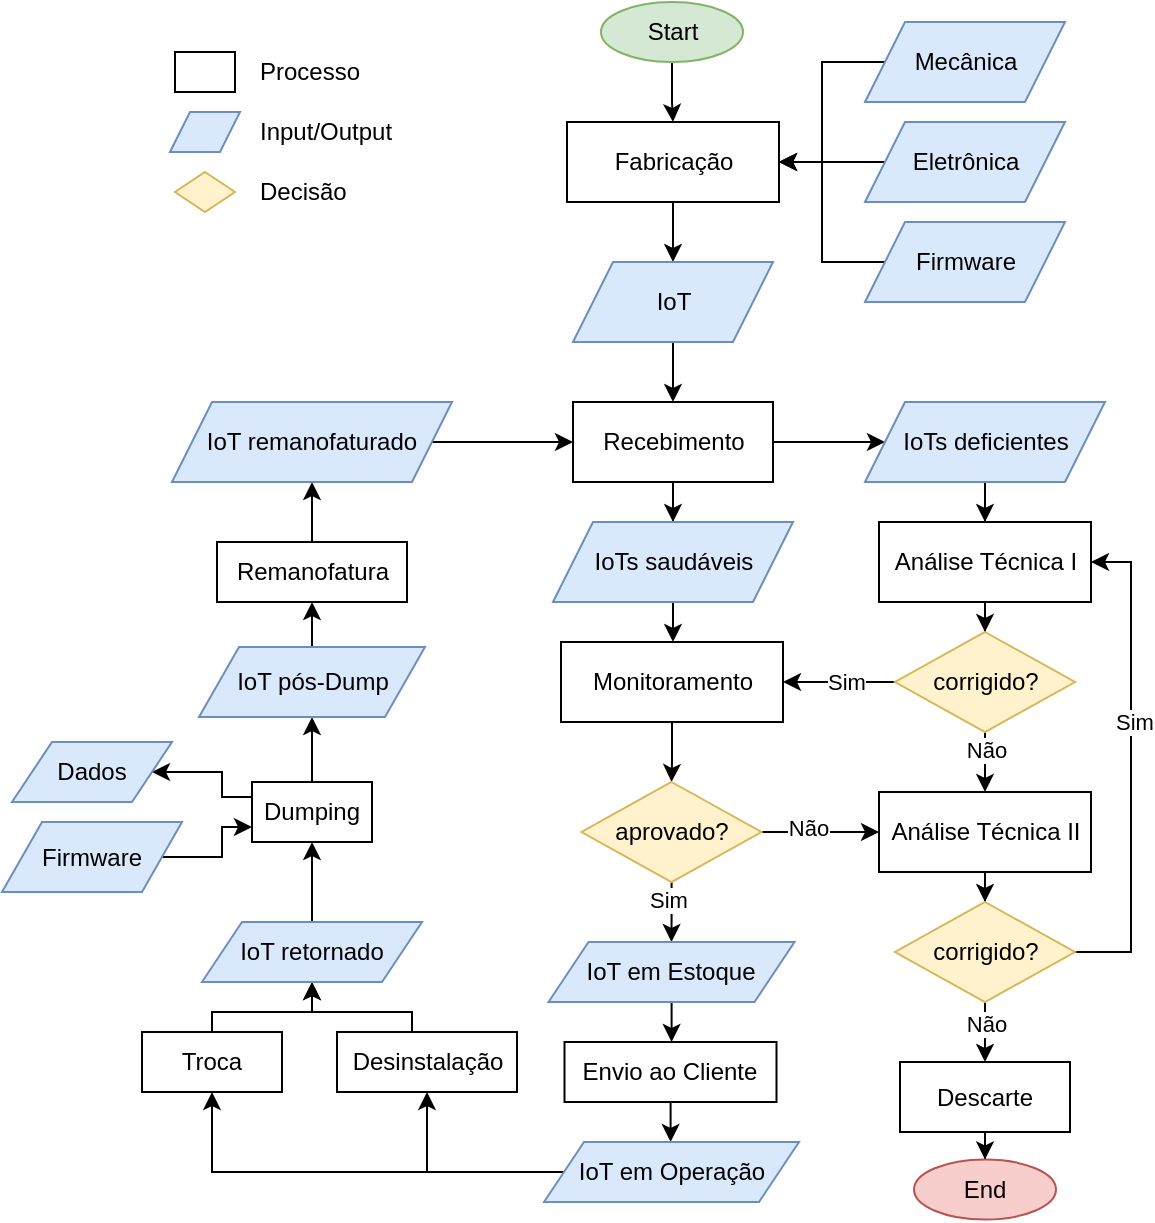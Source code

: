 <mxfile version="22.1.18" type="device" pages="2">
  <diagram name="IOT LC" id="3x_UslZiVPVMY3ZtrIsC">
    <mxGraphModel dx="1050" dy="629" grid="1" gridSize="10" guides="1" tooltips="1" connect="1" arrows="1" fold="1" page="1" pageScale="1" pageWidth="827" pageHeight="1169" math="0" shadow="0">
      <root>
        <mxCell id="0" />
        <mxCell id="1" parent="0" />
        <mxCell id="tBKkQoLjsHusElYIqdKe-10" value="" style="edgeStyle=orthogonalEdgeStyle;rounded=0;orthogonalLoop=1;jettySize=auto;html=1;" parent="1" source="tBKkQoLjsHusElYIqdKe-1" target="tBKkQoLjsHusElYIqdKe-3" edge="1">
          <mxGeometry relative="1" as="geometry" />
        </mxCell>
        <mxCell id="tBKkQoLjsHusElYIqdKe-1" value="Start" style="ellipse;whiteSpace=wrap;html=1;fillColor=#d5e8d4;strokeColor=#82b366;" parent="1" vertex="1">
          <mxGeometry x="359.5" y="460" width="71" height="30" as="geometry" />
        </mxCell>
        <mxCell id="tBKkQoLjsHusElYIqdKe-23" style="edgeStyle=orthogonalEdgeStyle;rounded=0;orthogonalLoop=1;jettySize=auto;html=1;entryX=0.5;entryY=0;entryDx=0;entryDy=0;" parent="1" source="tBKkQoLjsHusElYIqdKe-3" target="tBKkQoLjsHusElYIqdKe-17" edge="1">
          <mxGeometry relative="1" as="geometry" />
        </mxCell>
        <mxCell id="tBKkQoLjsHusElYIqdKe-3" value="Fabricação" style="rounded=0;whiteSpace=wrap;html=1;" parent="1" vertex="1">
          <mxGeometry x="342.5" y="520" width="106" height="40" as="geometry" />
        </mxCell>
        <mxCell id="tBKkQoLjsHusElYIqdKe-16" style="edgeStyle=orthogonalEdgeStyle;rounded=0;orthogonalLoop=1;jettySize=auto;html=1;entryX=1;entryY=0.5;entryDx=0;entryDy=0;" parent="1" source="tBKkQoLjsHusElYIqdKe-4" target="tBKkQoLjsHusElYIqdKe-3" edge="1">
          <mxGeometry relative="1" as="geometry" />
        </mxCell>
        <mxCell id="tBKkQoLjsHusElYIqdKe-4" value="Firmware" style="shape=parallelogram;perimeter=parallelogramPerimeter;whiteSpace=wrap;html=1;fixedSize=1;fillColor=#dae8fc;strokeColor=#6c8ebf;" parent="1" vertex="1">
          <mxGeometry x="491.5" y="570" width="100" height="40" as="geometry" />
        </mxCell>
        <mxCell id="tBKkQoLjsHusElYIqdKe-15" style="edgeStyle=orthogonalEdgeStyle;rounded=0;orthogonalLoop=1;jettySize=auto;html=1;exitX=0;exitY=0.5;exitDx=0;exitDy=0;entryX=1;entryY=0.5;entryDx=0;entryDy=0;" parent="1" source="tBKkQoLjsHusElYIqdKe-5" target="tBKkQoLjsHusElYIqdKe-3" edge="1">
          <mxGeometry relative="1" as="geometry" />
        </mxCell>
        <mxCell id="tBKkQoLjsHusElYIqdKe-5" value="Mecânica" style="shape=parallelogram;perimeter=parallelogramPerimeter;whiteSpace=wrap;html=1;fixedSize=1;fillColor=#dae8fc;strokeColor=#6c8ebf;" parent="1" vertex="1">
          <mxGeometry x="491.5" y="470" width="100" height="40" as="geometry" />
        </mxCell>
        <mxCell id="tBKkQoLjsHusElYIqdKe-14" style="edgeStyle=orthogonalEdgeStyle;rounded=0;orthogonalLoop=1;jettySize=auto;html=1;exitX=0;exitY=0.5;exitDx=0;exitDy=0;entryX=1;entryY=0.5;entryDx=0;entryDy=0;" parent="1" source="tBKkQoLjsHusElYIqdKe-6" target="tBKkQoLjsHusElYIqdKe-3" edge="1">
          <mxGeometry relative="1" as="geometry" />
        </mxCell>
        <mxCell id="tBKkQoLjsHusElYIqdKe-6" value="Eletrônica" style="shape=parallelogram;perimeter=parallelogramPerimeter;whiteSpace=wrap;html=1;fixedSize=1;fillColor=#dae8fc;strokeColor=#6c8ebf;" parent="1" vertex="1">
          <mxGeometry x="491.5" y="520" width="100" height="40" as="geometry" />
        </mxCell>
        <mxCell id="tBKkQoLjsHusElYIqdKe-22" style="edgeStyle=orthogonalEdgeStyle;rounded=0;orthogonalLoop=1;jettySize=auto;html=1;entryX=0.5;entryY=0;entryDx=0;entryDy=0;" parent="1" source="tBKkQoLjsHusElYIqdKe-17" target="tBKkQoLjsHusElYIqdKe-19" edge="1">
          <mxGeometry relative="1" as="geometry" />
        </mxCell>
        <mxCell id="tBKkQoLjsHusElYIqdKe-17" value="IoT" style="shape=parallelogram;perimeter=parallelogramPerimeter;whiteSpace=wrap;html=1;fixedSize=1;fillColor=#dae8fc;strokeColor=#6c8ebf;" parent="1" vertex="1">
          <mxGeometry x="345.5" y="590" width="100" height="40" as="geometry" />
        </mxCell>
        <mxCell id="tBKkQoLjsHusElYIqdKe-26" style="edgeStyle=orthogonalEdgeStyle;rounded=0;orthogonalLoop=1;jettySize=auto;html=1;entryX=0;entryY=0.5;entryDx=0;entryDy=0;" parent="1" source="tBKkQoLjsHusElYIqdKe-19" target="tBKkQoLjsHusElYIqdKe-25" edge="1">
          <mxGeometry relative="1" as="geometry" />
        </mxCell>
        <mxCell id="tBKkQoLjsHusElYIqdKe-31" style="edgeStyle=orthogonalEdgeStyle;rounded=0;orthogonalLoop=1;jettySize=auto;html=1;entryX=0.5;entryY=0;entryDx=0;entryDy=0;" parent="1" source="tBKkQoLjsHusElYIqdKe-19" target="tBKkQoLjsHusElYIqdKe-30" edge="1">
          <mxGeometry relative="1" as="geometry" />
        </mxCell>
        <mxCell id="tBKkQoLjsHusElYIqdKe-19" value="Recebimento" style="rounded=0;whiteSpace=wrap;html=1;" parent="1" vertex="1">
          <mxGeometry x="345.5" y="660" width="100" height="40" as="geometry" />
        </mxCell>
        <mxCell id="tBKkQoLjsHusElYIqdKe-32" value="" style="edgeStyle=orthogonalEdgeStyle;rounded=0;orthogonalLoop=1;jettySize=auto;html=1;" parent="1" source="tBKkQoLjsHusElYIqdKe-25" target="tBKkQoLjsHusElYIqdKe-29" edge="1">
          <mxGeometry relative="1" as="geometry" />
        </mxCell>
        <mxCell id="tBKkQoLjsHusElYIqdKe-25" value="IoTs deficientes" style="shape=parallelogram;perimeter=parallelogramPerimeter;whiteSpace=wrap;html=1;fixedSize=1;fillColor=#dae8fc;strokeColor=#6c8ebf;" parent="1" vertex="1">
          <mxGeometry x="491.5" y="660" width="120" height="40" as="geometry" />
        </mxCell>
        <mxCell id="tBKkQoLjsHusElYIqdKe-35" value="" style="edgeStyle=orthogonalEdgeStyle;rounded=0;orthogonalLoop=1;jettySize=auto;html=1;" parent="1" source="tBKkQoLjsHusElYIqdKe-29" target="tBKkQoLjsHusElYIqdKe-34" edge="1">
          <mxGeometry relative="1" as="geometry" />
        </mxCell>
        <mxCell id="tBKkQoLjsHusElYIqdKe-29" value="Análise Técnica I" style="rounded=0;whiteSpace=wrap;html=1;" parent="1" vertex="1">
          <mxGeometry x="498.5" y="720" width="106" height="40" as="geometry" />
        </mxCell>
        <mxCell id="tBKkQoLjsHusElYIqdKe-38" value="" style="edgeStyle=orthogonalEdgeStyle;rounded=0;orthogonalLoop=1;jettySize=auto;html=1;" parent="1" source="tBKkQoLjsHusElYIqdKe-30" target="tBKkQoLjsHusElYIqdKe-33" edge="1">
          <mxGeometry relative="1" as="geometry" />
        </mxCell>
        <mxCell id="tBKkQoLjsHusElYIqdKe-30" value="IoTs saudáveis" style="shape=parallelogram;perimeter=parallelogramPerimeter;whiteSpace=wrap;html=1;fixedSize=1;fillColor=#dae8fc;strokeColor=#6c8ebf;" parent="1" vertex="1">
          <mxGeometry x="335.5" y="720" width="120" height="40" as="geometry" />
        </mxCell>
        <mxCell id="skhl5sj7QXlaaDLRDzmE-41" style="edgeStyle=orthogonalEdgeStyle;rounded=0;orthogonalLoop=1;jettySize=auto;html=1;entryX=0.5;entryY=0;entryDx=0;entryDy=0;" parent="1" source="tBKkQoLjsHusElYIqdKe-33" target="tBKkQoLjsHusElYIqdKe-39" edge="1">
          <mxGeometry relative="1" as="geometry" />
        </mxCell>
        <mxCell id="tBKkQoLjsHusElYIqdKe-33" value="Monitoramento" style="rounded=0;whiteSpace=wrap;html=1;" parent="1" vertex="1">
          <mxGeometry x="339.5" y="780" width="111" height="40" as="geometry" />
        </mxCell>
        <mxCell id="tBKkQoLjsHusElYIqdKe-36" value="" style="edgeStyle=orthogonalEdgeStyle;rounded=0;orthogonalLoop=1;jettySize=auto;html=1;" parent="1" source="tBKkQoLjsHusElYIqdKe-34" target="tBKkQoLjsHusElYIqdKe-33" edge="1">
          <mxGeometry relative="1" as="geometry" />
        </mxCell>
        <mxCell id="tBKkQoLjsHusElYIqdKe-74" value="Sim" style="edgeLabel;html=1;align=center;verticalAlign=middle;resizable=0;points=[];" parent="tBKkQoLjsHusElYIqdKe-36" vertex="1" connectable="0">
          <mxGeometry x="-0.321" y="-4" relative="1" as="geometry">
            <mxPoint x="-6" y="4" as="offset" />
          </mxGeometry>
        </mxCell>
        <mxCell id="skhl5sj7QXlaaDLRDzmE-31" style="edgeStyle=orthogonalEdgeStyle;rounded=0;orthogonalLoop=1;jettySize=auto;html=1;entryX=0.5;entryY=0;entryDx=0;entryDy=0;" parent="1" source="tBKkQoLjsHusElYIqdKe-34" target="skhl5sj7QXlaaDLRDzmE-1" edge="1">
          <mxGeometry relative="1" as="geometry">
            <Array as="points">
              <mxPoint x="551.5" y="830" />
              <mxPoint x="551.5" y="830" />
            </Array>
          </mxGeometry>
        </mxCell>
        <mxCell id="skhl5sj7QXlaaDLRDzmE-38" value="Não" style="edgeLabel;html=1;align=center;verticalAlign=middle;resizable=0;points=[];" parent="skhl5sj7QXlaaDLRDzmE-31" vertex="1" connectable="0">
          <mxGeometry x="-0.4" relative="1" as="geometry">
            <mxPoint as="offset" />
          </mxGeometry>
        </mxCell>
        <mxCell id="tBKkQoLjsHusElYIqdKe-34" value="corrigido?" style="rhombus;whiteSpace=wrap;html=1;fillColor=#fff2cc;strokeColor=#d6b656;" parent="1" vertex="1">
          <mxGeometry x="506.5" y="775" width="90" height="50" as="geometry" />
        </mxCell>
        <mxCell id="skhl5sj7QXlaaDLRDzmE-42" style="edgeStyle=orthogonalEdgeStyle;rounded=0;orthogonalLoop=1;jettySize=auto;html=1;entryX=0.5;entryY=0;entryDx=0;entryDy=0;" parent="1" source="tBKkQoLjsHusElYIqdKe-39" target="tBKkQoLjsHusElYIqdKe-42" edge="1">
          <mxGeometry relative="1" as="geometry" />
        </mxCell>
        <mxCell id="skhl5sj7QXlaaDLRDzmE-46" value="Sim" style="edgeLabel;html=1;align=center;verticalAlign=middle;resizable=0;points=[];" parent="skhl5sj7QXlaaDLRDzmE-42" vertex="1" connectable="0">
          <mxGeometry x="-0.656" y="-2" relative="1" as="geometry">
            <mxPoint as="offset" />
          </mxGeometry>
        </mxCell>
        <mxCell id="skhl5sj7QXlaaDLRDzmE-43" style="edgeStyle=orthogonalEdgeStyle;rounded=0;orthogonalLoop=1;jettySize=auto;html=1;entryX=0;entryY=0.5;entryDx=0;entryDy=0;" parent="1" source="tBKkQoLjsHusElYIqdKe-39" target="skhl5sj7QXlaaDLRDzmE-1" edge="1">
          <mxGeometry relative="1" as="geometry" />
        </mxCell>
        <mxCell id="skhl5sj7QXlaaDLRDzmE-44" value="Não" style="edgeLabel;html=1;align=center;verticalAlign=middle;resizable=0;points=[];" parent="skhl5sj7QXlaaDLRDzmE-43" vertex="1" connectable="0">
          <mxGeometry x="-0.226" y="2" relative="1" as="geometry">
            <mxPoint as="offset" />
          </mxGeometry>
        </mxCell>
        <mxCell id="tBKkQoLjsHusElYIqdKe-39" value="aprovado?" style="rhombus;whiteSpace=wrap;html=1;fillColor=#fff2cc;strokeColor=#d6b656;" parent="1" vertex="1">
          <mxGeometry x="349.75" y="850" width="90" height="50" as="geometry" />
        </mxCell>
        <mxCell id="skhl5sj7QXlaaDLRDzmE-7" style="edgeStyle=orthogonalEdgeStyle;rounded=0;orthogonalLoop=1;jettySize=auto;html=1;entryX=0.5;entryY=0;entryDx=0;entryDy=0;" parent="1" source="tBKkQoLjsHusElYIqdKe-42" target="tBKkQoLjsHusElYIqdKe-45" edge="1">
          <mxGeometry relative="1" as="geometry" />
        </mxCell>
        <mxCell id="tBKkQoLjsHusElYIqdKe-42" value="IoT em Estoque" style="shape=parallelogram;perimeter=parallelogramPerimeter;whiteSpace=wrap;html=1;fixedSize=1;fillColor=#dae8fc;strokeColor=#6c8ebf;" parent="1" vertex="1">
          <mxGeometry x="333.25" y="930" width="123" height="30" as="geometry" />
        </mxCell>
        <mxCell id="skhl5sj7QXlaaDLRDzmE-8" style="edgeStyle=orthogonalEdgeStyle;rounded=0;orthogonalLoop=1;jettySize=auto;html=1;entryX=0.5;entryY=0;entryDx=0;entryDy=0;" parent="1" source="tBKkQoLjsHusElYIqdKe-45" target="tBKkQoLjsHusElYIqdKe-46" edge="1">
          <mxGeometry relative="1" as="geometry" />
        </mxCell>
        <mxCell id="tBKkQoLjsHusElYIqdKe-45" value="Envio ao Cliente" style="rounded=0;whiteSpace=wrap;html=1;" parent="1" vertex="1">
          <mxGeometry x="341.25" y="980" width="106" height="30" as="geometry" />
        </mxCell>
        <mxCell id="PDp1Dg5K6QgfNy2U2m1B-3" style="edgeStyle=orthogonalEdgeStyle;rounded=0;orthogonalLoop=1;jettySize=auto;html=1;entryX=0.5;entryY=1;entryDx=0;entryDy=0;" parent="1" source="tBKkQoLjsHusElYIqdKe-46" target="tBKkQoLjsHusElYIqdKe-54" edge="1">
          <mxGeometry relative="1" as="geometry" />
        </mxCell>
        <mxCell id="PDp1Dg5K6QgfNy2U2m1B-4" style="edgeStyle=orthogonalEdgeStyle;rounded=0;orthogonalLoop=1;jettySize=auto;html=1;exitX=0;exitY=0.5;exitDx=0;exitDy=0;entryX=0.5;entryY=1;entryDx=0;entryDy=0;" parent="1" source="tBKkQoLjsHusElYIqdKe-46" target="tBKkQoLjsHusElYIqdKe-52" edge="1">
          <mxGeometry relative="1" as="geometry" />
        </mxCell>
        <mxCell id="tBKkQoLjsHusElYIqdKe-46" value="IoT em Operação" style="shape=parallelogram;perimeter=parallelogramPerimeter;whiteSpace=wrap;html=1;fixedSize=1;fillColor=#dae8fc;strokeColor=#6c8ebf;" parent="1" vertex="1">
          <mxGeometry x="331" y="1030" width="127.5" height="30" as="geometry" />
        </mxCell>
        <mxCell id="tBKkQoLjsHusElYIqdKe-58" style="edgeStyle=orthogonalEdgeStyle;rounded=0;orthogonalLoop=1;jettySize=auto;html=1;entryX=0.5;entryY=1;entryDx=0;entryDy=0;" parent="1" source="tBKkQoLjsHusElYIqdKe-52" target="tBKkQoLjsHusElYIqdKe-57" edge="1">
          <mxGeometry relative="1" as="geometry">
            <Array as="points">
              <mxPoint x="165" y="965" />
              <mxPoint x="215" y="965" />
            </Array>
          </mxGeometry>
        </mxCell>
        <mxCell id="tBKkQoLjsHusElYIqdKe-52" value="Troca" style="rounded=0;whiteSpace=wrap;html=1;" parent="1" vertex="1">
          <mxGeometry x="130" y="975" width="70" height="30" as="geometry" />
        </mxCell>
        <mxCell id="tBKkQoLjsHusElYIqdKe-59" style="edgeStyle=orthogonalEdgeStyle;rounded=0;orthogonalLoop=1;jettySize=auto;html=1;exitX=0.5;exitY=0;exitDx=0;exitDy=0;entryX=0.5;entryY=1;entryDx=0;entryDy=0;" parent="1" target="tBKkQoLjsHusElYIqdKe-57" edge="1">
          <mxGeometry relative="1" as="geometry">
            <Array as="points">
              <mxPoint x="265" y="965" />
              <mxPoint x="215" y="965" />
            </Array>
            <mxPoint x="265" y="975" as="sourcePoint" />
          </mxGeometry>
        </mxCell>
        <mxCell id="tBKkQoLjsHusElYIqdKe-54" value="Desinstalação" style="rounded=0;whiteSpace=wrap;html=1;" parent="1" vertex="1">
          <mxGeometry x="227.5" y="975" width="90" height="30" as="geometry" />
        </mxCell>
        <mxCell id="tBKkQoLjsHusElYIqdKe-61" style="edgeStyle=orthogonalEdgeStyle;rounded=0;orthogonalLoop=1;jettySize=auto;html=1;entryX=0.5;entryY=1;entryDx=0;entryDy=0;" parent="1" source="tBKkQoLjsHusElYIqdKe-57" target="tBKkQoLjsHusElYIqdKe-60" edge="1">
          <mxGeometry relative="1" as="geometry" />
        </mxCell>
        <mxCell id="tBKkQoLjsHusElYIqdKe-57" value="IoT retornado" style="shape=parallelogram;perimeter=parallelogramPerimeter;whiteSpace=wrap;html=1;fixedSize=1;fillColor=#dae8fc;strokeColor=#6c8ebf;" parent="1" vertex="1">
          <mxGeometry x="160" y="920" width="110" height="30" as="geometry" />
        </mxCell>
        <mxCell id="tBKkQoLjsHusElYIqdKe-63" style="edgeStyle=orthogonalEdgeStyle;rounded=0;orthogonalLoop=1;jettySize=auto;html=1;exitX=0.5;exitY=0;exitDx=0;exitDy=0;entryX=0.5;entryY=1;entryDx=0;entryDy=0;" parent="1" source="tBKkQoLjsHusElYIqdKe-60" target="tBKkQoLjsHusElYIqdKe-62" edge="1">
          <mxGeometry relative="1" as="geometry" />
        </mxCell>
        <mxCell id="tBKkQoLjsHusElYIqdKe-84" style="edgeStyle=orthogonalEdgeStyle;rounded=0;orthogonalLoop=1;jettySize=auto;html=1;exitX=0;exitY=0.25;exitDx=0;exitDy=0;" parent="1" source="tBKkQoLjsHusElYIqdKe-60" target="tBKkQoLjsHusElYIqdKe-83" edge="1">
          <mxGeometry relative="1" as="geometry">
            <Array as="points">
              <mxPoint x="170" y="858" />
              <mxPoint x="170" y="845" />
            </Array>
          </mxGeometry>
        </mxCell>
        <mxCell id="tBKkQoLjsHusElYIqdKe-60" value="Dumping" style="rounded=0;whiteSpace=wrap;html=1;" parent="1" vertex="1">
          <mxGeometry x="185" y="850" width="60" height="30" as="geometry" />
        </mxCell>
        <mxCell id="tBKkQoLjsHusElYIqdKe-66" style="edgeStyle=orthogonalEdgeStyle;rounded=0;orthogonalLoop=1;jettySize=auto;html=1;exitX=0.5;exitY=0;exitDx=0;exitDy=0;entryX=0.5;entryY=1;entryDx=0;entryDy=0;" parent="1" source="tBKkQoLjsHusElYIqdKe-62" target="tBKkQoLjsHusElYIqdKe-64" edge="1">
          <mxGeometry relative="1" as="geometry" />
        </mxCell>
        <mxCell id="tBKkQoLjsHusElYIqdKe-62" value="IoT pós-Dump" style="shape=parallelogram;perimeter=parallelogramPerimeter;whiteSpace=wrap;html=1;fixedSize=1;fillColor=#dae8fc;strokeColor=#6c8ebf;" parent="1" vertex="1">
          <mxGeometry x="158.5" y="782.5" width="113" height="35" as="geometry" />
        </mxCell>
        <mxCell id="TmrQYrhXzamCDa5tJUQa-2" value="" style="edgeStyle=orthogonalEdgeStyle;rounded=0;orthogonalLoop=1;jettySize=auto;html=1;" parent="1" source="tBKkQoLjsHusElYIqdKe-64" target="TmrQYrhXzamCDa5tJUQa-1" edge="1">
          <mxGeometry relative="1" as="geometry" />
        </mxCell>
        <mxCell id="tBKkQoLjsHusElYIqdKe-64" value="Remanofatura" style="rounded=0;whiteSpace=wrap;html=1;" parent="1" vertex="1">
          <mxGeometry x="167.5" y="730" width="95" height="30" as="geometry" />
        </mxCell>
        <mxCell id="skhl5sj7QXlaaDLRDzmE-37" style="edgeStyle=orthogonalEdgeStyle;rounded=0;orthogonalLoop=1;jettySize=auto;html=1;entryX=0.5;entryY=0;entryDx=0;entryDy=0;" parent="1" source="tBKkQoLjsHusElYIqdKe-68" target="tBKkQoLjsHusElYIqdKe-78" edge="1">
          <mxGeometry relative="1" as="geometry" />
        </mxCell>
        <mxCell id="tBKkQoLjsHusElYIqdKe-68" value="Descarte" style="rounded=0;whiteSpace=wrap;html=1;" parent="1" vertex="1">
          <mxGeometry x="509" y="990" width="85" height="35" as="geometry" />
        </mxCell>
        <mxCell id="tBKkQoLjsHusElYIqdKe-78" value="End" style="ellipse;whiteSpace=wrap;html=1;fillColor=#f8cecc;strokeColor=#b85450;" parent="1" vertex="1">
          <mxGeometry x="516" y="1038.75" width="71" height="30" as="geometry" />
        </mxCell>
        <mxCell id="tBKkQoLjsHusElYIqdKe-82" style="edgeStyle=orthogonalEdgeStyle;rounded=0;orthogonalLoop=1;jettySize=auto;html=1;entryX=0;entryY=0.75;entryDx=0;entryDy=0;" parent="1" source="tBKkQoLjsHusElYIqdKe-80" target="tBKkQoLjsHusElYIqdKe-60" edge="1">
          <mxGeometry relative="1" as="geometry" />
        </mxCell>
        <mxCell id="tBKkQoLjsHusElYIqdKe-80" value="Firmware" style="shape=parallelogram;perimeter=parallelogramPerimeter;whiteSpace=wrap;html=1;fixedSize=1;fillColor=#dae8fc;strokeColor=#6c8ebf;" parent="1" vertex="1">
          <mxGeometry x="60" y="870" width="90" height="35" as="geometry" />
        </mxCell>
        <mxCell id="tBKkQoLjsHusElYIqdKe-83" value="Dados" style="shape=parallelogram;perimeter=parallelogramPerimeter;whiteSpace=wrap;html=1;fixedSize=1;fillColor=#dae8fc;strokeColor=#6c8ebf;" parent="1" vertex="1">
          <mxGeometry x="65" y="830" width="80" height="30" as="geometry" />
        </mxCell>
        <mxCell id="nFbHqsB98qN2rqZjEnnf-1" value="" style="rounded=0;whiteSpace=wrap;html=1;" parent="1" vertex="1">
          <mxGeometry x="146.5" y="485" width="30" height="20" as="geometry" />
        </mxCell>
        <mxCell id="nFbHqsB98qN2rqZjEnnf-2" value="" style="shape=parallelogram;perimeter=parallelogramPerimeter;whiteSpace=wrap;html=1;fixedSize=1;size=10;fillColor=#dae8fc;strokeColor=#6c8ebf;" parent="1" vertex="1">
          <mxGeometry x="144" y="515" width="35" height="20" as="geometry" />
        </mxCell>
        <mxCell id="nFbHqsB98qN2rqZjEnnf-3" value="" style="rhombus;whiteSpace=wrap;html=1;fillColor=#fff2cc;strokeColor=#d6b656;" parent="1" vertex="1">
          <mxGeometry x="146.5" y="545" width="30" height="20" as="geometry" />
        </mxCell>
        <mxCell id="nFbHqsB98qN2rqZjEnnf-4" value="Processo" style="text;html=1;strokeColor=none;fillColor=none;align=left;verticalAlign=middle;whiteSpace=wrap;rounded=0;" parent="1" vertex="1">
          <mxGeometry x="186.5" y="480" width="60" height="30" as="geometry" />
        </mxCell>
        <mxCell id="nFbHqsB98qN2rqZjEnnf-6" value="Input/Output" style="text;html=1;strokeColor=none;fillColor=none;align=left;verticalAlign=middle;whiteSpace=wrap;rounded=0;" parent="1" vertex="1">
          <mxGeometry x="186.5" y="510" width="60" height="30" as="geometry" />
        </mxCell>
        <mxCell id="nFbHqsB98qN2rqZjEnnf-7" value="Decisão" style="text;html=1;strokeColor=none;fillColor=none;align=left;verticalAlign=middle;whiteSpace=wrap;rounded=0;" parent="1" vertex="1">
          <mxGeometry x="186.5" y="540" width="60" height="30" as="geometry" />
        </mxCell>
        <mxCell id="TmrQYrhXzamCDa5tJUQa-3" style="edgeStyle=orthogonalEdgeStyle;rounded=0;orthogonalLoop=1;jettySize=auto;html=1;entryX=0;entryY=0.5;entryDx=0;entryDy=0;" parent="1" source="TmrQYrhXzamCDa5tJUQa-1" target="tBKkQoLjsHusElYIqdKe-19" edge="1">
          <mxGeometry relative="1" as="geometry" />
        </mxCell>
        <mxCell id="TmrQYrhXzamCDa5tJUQa-1" value="IoT remanofaturado" style="shape=parallelogram;perimeter=parallelogramPerimeter;whiteSpace=wrap;html=1;fixedSize=1;fillColor=#dae8fc;strokeColor=#6c8ebf;" parent="1" vertex="1">
          <mxGeometry x="145" y="660" width="140" height="40" as="geometry" />
        </mxCell>
        <mxCell id="skhl5sj7QXlaaDLRDzmE-35" style="edgeStyle=orthogonalEdgeStyle;rounded=0;orthogonalLoop=1;jettySize=auto;html=1;entryX=0.5;entryY=0;entryDx=0;entryDy=0;" parent="1" source="skhl5sj7QXlaaDLRDzmE-1" target="skhl5sj7QXlaaDLRDzmE-3" edge="1">
          <mxGeometry relative="1" as="geometry" />
        </mxCell>
        <mxCell id="skhl5sj7QXlaaDLRDzmE-1" value="Análise Técnica II" style="rounded=0;whiteSpace=wrap;html=1;" parent="1" vertex="1">
          <mxGeometry x="498.5" y="855" width="106" height="40" as="geometry" />
        </mxCell>
        <mxCell id="skhl5sj7QXlaaDLRDzmE-33" style="edgeStyle=orthogonalEdgeStyle;rounded=0;orthogonalLoop=1;jettySize=auto;html=1;entryX=1;entryY=0.5;entryDx=0;entryDy=0;" parent="1" source="skhl5sj7QXlaaDLRDzmE-3" target="tBKkQoLjsHusElYIqdKe-29" edge="1">
          <mxGeometry relative="1" as="geometry">
            <Array as="points">
              <mxPoint x="624.5" y="935" />
              <mxPoint x="624.5" y="740" />
            </Array>
          </mxGeometry>
        </mxCell>
        <mxCell id="skhl5sj7QXlaaDLRDzmE-47" value="Sim" style="edgeLabel;html=1;align=center;verticalAlign=middle;resizable=0;points=[];" parent="skhl5sj7QXlaaDLRDzmE-33" vertex="1" connectable="0">
          <mxGeometry x="0.182" y="-1" relative="1" as="geometry">
            <mxPoint as="offset" />
          </mxGeometry>
        </mxCell>
        <mxCell id="skhl5sj7QXlaaDLRDzmE-36" style="edgeStyle=orthogonalEdgeStyle;rounded=0;orthogonalLoop=1;jettySize=auto;html=1;entryX=0.5;entryY=0;entryDx=0;entryDy=0;" parent="1" source="skhl5sj7QXlaaDLRDzmE-3" target="tBKkQoLjsHusElYIqdKe-68" edge="1">
          <mxGeometry relative="1" as="geometry">
            <Array as="points">
              <mxPoint x="551.5" y="970" />
              <mxPoint x="551.5" y="970" />
            </Array>
          </mxGeometry>
        </mxCell>
        <mxCell id="skhl5sj7QXlaaDLRDzmE-48" value="Não" style="edgeLabel;html=1;align=center;verticalAlign=middle;resizable=0;points=[];" parent="skhl5sj7QXlaaDLRDzmE-36" vertex="1" connectable="0">
          <mxGeometry x="-0.3" relative="1" as="geometry">
            <mxPoint as="offset" />
          </mxGeometry>
        </mxCell>
        <mxCell id="skhl5sj7QXlaaDLRDzmE-3" value="corrigido?" style="rhombus;whiteSpace=wrap;html=1;fillColor=#fff2cc;strokeColor=#d6b656;" parent="1" vertex="1">
          <mxGeometry x="506.5" y="910" width="90" height="50" as="geometry" />
        </mxCell>
      </root>
    </mxGraphModel>
  </diagram>
  <diagram id="MSzMNONgTMHsc9KmMskn" name="Status LC">
    <mxGraphModel dx="1235" dy="740" grid="1" gridSize="10" guides="1" tooltips="1" connect="1" arrows="1" fold="1" page="1" pageScale="1" pageWidth="827" pageHeight="1169" math="0" shadow="0">
      <root>
        <mxCell id="0" />
        <mxCell id="1" parent="0" />
        <mxCell id="Zc6fu7UcKQVEFPPojlvp-11" style="edgeStyle=orthogonalEdgeStyle;rounded=0;orthogonalLoop=1;jettySize=auto;html=1;entryX=0.5;entryY=0;entryDx=0;entryDy=0;" parent="1" source="bG4eg50TOid7bzK-PqBn-1" target="0-S_tOVUdDCyDbYiAfKV-2" edge="1">
          <mxGeometry relative="1" as="geometry" />
        </mxCell>
        <mxCell id="bG4eg50TOid7bzK-PqBn-1" value="Start" style="ellipse;whiteSpace=wrap;html=1;fillColor=#d5e8d4;strokeColor=#82b366;" parent="1" vertex="1">
          <mxGeometry x="378" y="170" width="71" height="30" as="geometry" />
        </mxCell>
        <mxCell id="kDhb0QnMRIPkVsqCYB0z-85" style="edgeStyle=orthogonalEdgeStyle;rounded=0;orthogonalLoop=1;jettySize=auto;html=1;" parent="1" source="SsWSHllx1lGKDQw3ln2h-1" target="Vy14eVEPWb4JYCh8E9FA-4" edge="1">
          <mxGeometry relative="1" as="geometry">
            <Array as="points">
              <mxPoint x="414" y="330" />
              <mxPoint x="677" y="330" />
            </Array>
          </mxGeometry>
        </mxCell>
        <mxCell id="kDhb0QnMRIPkVsqCYB0z-86" style="edgeStyle=orthogonalEdgeStyle;rounded=0;orthogonalLoop=1;jettySize=auto;html=1;entryX=0.5;entryY=0;entryDx=0;entryDy=0;" parent="1" source="SsWSHllx1lGKDQw3ln2h-1" target="dIkt__-u9ULOlKJjAh8M-2" edge="1">
          <mxGeometry relative="1" as="geometry">
            <Array as="points">
              <mxPoint x="414" y="330" />
              <mxPoint x="159" y="330" />
            </Array>
          </mxGeometry>
        </mxCell>
        <mxCell id="SsWSHllx1lGKDQw3ln2h-1" value="Recebimento" style="rounded=0;whiteSpace=wrap;html=1;" parent="1" vertex="1">
          <mxGeometry x="364" y="280" width="100" height="40" as="geometry" />
        </mxCell>
        <mxCell id="E66Hv-bTEziuQmRgQigx-1" value="" style="rounded=0;whiteSpace=wrap;html=1;" parent="1" vertex="1">
          <mxGeometry x="165" y="195" width="30" height="20" as="geometry" />
        </mxCell>
        <mxCell id="E66Hv-bTEziuQmRgQigx-2" value="" style="shape=parallelogram;perimeter=parallelogramPerimeter;whiteSpace=wrap;html=1;fixedSize=1;size=10;fillColor=#dae8fc;strokeColor=#6c8ebf;" parent="1" vertex="1">
          <mxGeometry x="162.5" y="225" width="35" height="20" as="geometry" />
        </mxCell>
        <mxCell id="E66Hv-bTEziuQmRgQigx-3" value="" style="rhombus;whiteSpace=wrap;html=1;fillColor=#fff2cc;strokeColor=#d6b656;" parent="1" vertex="1">
          <mxGeometry x="165" y="255" width="30" height="20" as="geometry" />
        </mxCell>
        <mxCell id="E66Hv-bTEziuQmRgQigx-4" value="Processo" style="text;html=1;strokeColor=none;fillColor=none;align=left;verticalAlign=middle;whiteSpace=wrap;rounded=0;" parent="1" vertex="1">
          <mxGeometry x="205" y="190" width="60" height="30" as="geometry" />
        </mxCell>
        <mxCell id="E66Hv-bTEziuQmRgQigx-5" value="Input/Output" style="text;html=1;strokeColor=none;fillColor=none;align=left;verticalAlign=middle;whiteSpace=wrap;rounded=0;" parent="1" vertex="1">
          <mxGeometry x="205" y="220" width="60" height="30" as="geometry" />
        </mxCell>
        <mxCell id="E66Hv-bTEziuQmRgQigx-6" value="Decisão" style="text;html=1;strokeColor=none;fillColor=none;align=left;verticalAlign=middle;whiteSpace=wrap;rounded=0;" parent="1" vertex="1">
          <mxGeometry x="205" y="250" width="60" height="30" as="geometry" />
        </mxCell>
        <mxCell id="Zc6fu7UcKQVEFPPojlvp-12" style="edgeStyle=orthogonalEdgeStyle;rounded=0;orthogonalLoop=1;jettySize=auto;html=1;entryX=0.5;entryY=0;entryDx=0;entryDy=0;" parent="1" source="0-S_tOVUdDCyDbYiAfKV-2" target="SsWSHllx1lGKDQw3ln2h-1" edge="1">
          <mxGeometry relative="1" as="geometry" />
        </mxCell>
        <mxCell id="0-S_tOVUdDCyDbYiAfKV-2" value="Fabricação" style="rounded=0;whiteSpace=wrap;html=1;" parent="1" vertex="1">
          <mxGeometry x="364" y="220" width="100" height="40" as="geometry" />
        </mxCell>
        <mxCell id="kDhb0QnMRIPkVsqCYB0z-11" style="edgeStyle=orthogonalEdgeStyle;rounded=0;orthogonalLoop=1;jettySize=auto;html=1;entryX=0.5;entryY=0;entryDx=0;entryDy=0;" parent="1" source="nxPevWL4-_2dGSQ9YcUr-1" target="aA4QAKBXOVPNvM70RWgT-6" edge="1">
          <mxGeometry relative="1" as="geometry">
            <Array as="points">
              <mxPoint x="677.5" y="675" />
              <mxPoint x="677.5" y="675" />
            </Array>
          </mxGeometry>
        </mxCell>
        <mxCell id="nxPevWL4-_2dGSQ9YcUr-1" value="Estoque Treevia" style="shape=parallelogram;perimeter=parallelogramPerimeter;whiteSpace=wrap;html=1;fixedSize=1;fillColor=#dae8fc;strokeColor=#6c8ebf;" parent="1" vertex="1">
          <mxGeometry x="612.75" y="615" width="128.5" height="40" as="geometry" />
        </mxCell>
        <mxCell id="kDhb0QnMRIPkVsqCYB0z-31" style="edgeStyle=orthogonalEdgeStyle;rounded=0;orthogonalLoop=1;jettySize=auto;html=1;entryX=0.5;entryY=0;entryDx=0;entryDy=0;" parent="1" source="X_1Q62kljyIWn-oxGU1A-2" target="kDhb0QnMRIPkVsqCYB0z-22" edge="1">
          <mxGeometry relative="1" as="geometry" />
        </mxCell>
        <mxCell id="X_1Q62kljyIWn-oxGU1A-2" value="Cliente" style="shape=parallelogram;perimeter=parallelogramPerimeter;whiteSpace=wrap;html=1;fixedSize=1;fillColor=#dae8fc;strokeColor=#6c8ebf;" parent="1" vertex="1">
          <mxGeometry x="638.38" y="735" width="77.25" height="40" as="geometry" />
        </mxCell>
        <mxCell id="kDhb0QnMRIPkVsqCYB0z-42" style="edgeStyle=orthogonalEdgeStyle;rounded=0;orthogonalLoop=1;jettySize=auto;html=1;exitX=0.5;exitY=1;exitDx=0;exitDy=0;entryX=0.5;entryY=0;entryDx=0;entryDy=0;" parent="1" source="X_1Q62kljyIWn-oxGU1A-3" target="kDhb0QnMRIPkVsqCYB0z-35" edge="1">
          <mxGeometry relative="1" as="geometry" />
        </mxCell>
        <mxCell id="X_1Q62kljyIWn-oxGU1A-3" value="Aguardando Dump" style="shape=parallelogram;perimeter=parallelogramPerimeter;whiteSpace=wrap;html=1;fixedSize=1;fillColor=#dae8fc;strokeColor=#6c8ebf;" parent="1" vertex="1">
          <mxGeometry x="86.75" y="500" width="145" height="40" as="geometry" />
        </mxCell>
        <mxCell id="kDhb0QnMRIPkVsqCYB0z-46" style="edgeStyle=orthogonalEdgeStyle;rounded=0;orthogonalLoop=1;jettySize=auto;html=1;exitX=0.5;exitY=1;exitDx=0;exitDy=0;entryX=0.5;entryY=0;entryDx=0;entryDy=0;" parent="1" source="X_1Q62kljyIWn-oxGU1A-5" target="kDhb0QnMRIPkVsqCYB0z-38" edge="1">
          <mxGeometry relative="1" as="geometry" />
        </mxCell>
        <mxCell id="X_1Q62kljyIWn-oxGU1A-5" value="Remanufatura" style="shape=parallelogram;perimeter=parallelogramPerimeter;whiteSpace=wrap;html=1;fixedSize=1;fillColor=#dae8fc;strokeColor=#6c8ebf;" parent="1" vertex="1">
          <mxGeometry x="103.06" y="810" width="112.37" height="40" as="geometry" />
        </mxCell>
        <mxCell id="kDhb0QnMRIPkVsqCYB0z-77" style="edgeStyle=orthogonalEdgeStyle;rounded=0;orthogonalLoop=1;jettySize=auto;html=1;entryX=0;entryY=0.5;entryDx=0;entryDy=0;" parent="1" source="Zc6fu7UcKQVEFPPojlvp-1" target="Zc6fu7UcKQVEFPPojlvp-6" edge="1">
          <mxGeometry relative="1" as="geometry">
            <Array as="points">
              <mxPoint x="230" y="695" />
              <mxPoint x="230" y="868" />
            </Array>
          </mxGeometry>
        </mxCell>
        <mxCell id="kDhb0QnMRIPkVsqCYB0z-87" value="Sim" style="edgeLabel;html=1;align=center;verticalAlign=middle;resizable=0;points=[];" parent="kDhb0QnMRIPkVsqCYB0z-77" vertex="1" connectable="0">
          <mxGeometry x="-0.436" y="-1" relative="1" as="geometry">
            <mxPoint as="offset" />
          </mxGeometry>
        </mxCell>
        <mxCell id="kDhb0QnMRIPkVsqCYB0z-80" style="edgeStyle=orthogonalEdgeStyle;rounded=0;orthogonalLoop=1;jettySize=auto;html=1;entryX=0.5;entryY=0;entryDx=0;entryDy=0;" parent="1" source="Zc6fu7UcKQVEFPPojlvp-1" target="kDhb0QnMRIPkVsqCYB0z-36" edge="1">
          <mxGeometry relative="1" as="geometry" />
        </mxCell>
        <mxCell id="kDhb0QnMRIPkVsqCYB0z-88" value="Não" style="edgeLabel;html=1;align=center;verticalAlign=middle;resizable=0;points=[];" parent="kDhb0QnMRIPkVsqCYB0z-80" vertex="1" connectable="0">
          <mxGeometry x="-0.466" y="1" relative="1" as="geometry">
            <mxPoint as="offset" />
          </mxGeometry>
        </mxCell>
        <mxCell id="Zc6fu7UcKQVEFPPojlvp-1" value="Loop ⩾ limite?" style="rhombus;whiteSpace=wrap;html=1;fillColor=#fff2cc;strokeColor=#d6b656;" parent="1" vertex="1">
          <mxGeometry x="105.5" y="670" width="107.5" height="50" as="geometry" />
        </mxCell>
        <mxCell id="kDhb0QnMRIPkVsqCYB0z-90" style="edgeStyle=orthogonalEdgeStyle;rounded=0;orthogonalLoop=1;jettySize=auto;html=1;entryX=0.5;entryY=0;entryDx=0;entryDy=0;" parent="1" source="Zc6fu7UcKQVEFPPojlvp-6" target="aA4QAKBXOVPNvM70RWgT-1" edge="1">
          <mxGeometry relative="1" as="geometry" />
        </mxCell>
        <mxCell id="Zc6fu7UcKQVEFPPojlvp-6" value="Descarte" style="shape=parallelogram;perimeter=parallelogramPerimeter;whiteSpace=wrap;html=1;fixedSize=1;fillColor=#dae8fc;strokeColor=#6c8ebf;" parent="1" vertex="1">
          <mxGeometry x="349.75" y="847.5" width="128.5" height="40" as="geometry" />
        </mxCell>
        <mxCell id="kDhb0QnMRIPkVsqCYB0z-7" style="edgeStyle=orthogonalEdgeStyle;rounded=0;orthogonalLoop=1;jettySize=auto;html=1;" parent="1" source="kmHcjIfm-24FIci6PAad-3" target="kDhb0QnMRIPkVsqCYB0z-4" edge="1">
          <mxGeometry relative="1" as="geometry">
            <Array as="points">
              <mxPoint x="677" y="480" />
              <mxPoint x="677" y="480" />
            </Array>
          </mxGeometry>
        </mxCell>
        <mxCell id="kDhb0QnMRIPkVsqCYB0z-83" value="Não" style="edgeLabel;html=1;align=center;verticalAlign=middle;resizable=0;points=[];" parent="kDhb0QnMRIPkVsqCYB0z-7" vertex="1" connectable="0">
          <mxGeometry x="-0.6" y="1" relative="1" as="geometry">
            <mxPoint x="-1" y="4" as="offset" />
          </mxGeometry>
        </mxCell>
        <mxCell id="kDhb0QnMRIPkVsqCYB0z-73" style="edgeStyle=orthogonalEdgeStyle;rounded=0;orthogonalLoop=1;jettySize=auto;html=1;entryX=1;entryY=0.5;entryDx=0;entryDy=0;" parent="1" source="kmHcjIfm-24FIci6PAad-3" target="kDhb0QnMRIPkVsqCYB0z-16" edge="1">
          <mxGeometry relative="1" as="geometry" />
        </mxCell>
        <mxCell id="kDhb0QnMRIPkVsqCYB0z-81" value="Sim" style="edgeLabel;html=1;align=center;verticalAlign=middle;resizable=0;points=[];" parent="kDhb0QnMRIPkVsqCYB0z-73" vertex="1" connectable="0">
          <mxGeometry x="-0.121" y="1" relative="1" as="geometry">
            <mxPoint as="offset" />
          </mxGeometry>
        </mxCell>
        <mxCell id="kmHcjIfm-24FIci6PAad-3" value="Defeitos?" style="rhombus;whiteSpace=wrap;html=1;fillColor=#fff2cc;strokeColor=#d6b656;" parent="1" vertex="1">
          <mxGeometry x="632" y="410" width="90" height="60" as="geometry" />
        </mxCell>
        <mxCell id="kDhb0QnMRIPkVsqCYB0z-79" style="edgeStyle=orthogonalEdgeStyle;rounded=0;orthogonalLoop=1;jettySize=auto;html=1;exitX=0.5;exitY=1;exitDx=0;exitDy=0;entryX=0.5;entryY=0;entryDx=0;entryDy=0;" parent="1" source="kmHcjIfm-24FIci6PAad-20" target="Zc6fu7UcKQVEFPPojlvp-1" edge="1">
          <mxGeometry relative="1" as="geometry" />
        </mxCell>
        <mxCell id="kmHcjIfm-24FIci6PAad-20" value="Dumped" style="shape=parallelogram;perimeter=parallelogramPerimeter;whiteSpace=wrap;html=1;fixedSize=1;fillColor=#dae8fc;strokeColor=#6c8ebf;" parent="1" vertex="1">
          <mxGeometry x="117.62" y="615" width="83.25" height="40" as="geometry" />
        </mxCell>
        <mxCell id="aA4QAKBXOVPNvM70RWgT-1" value="End" style="ellipse;whiteSpace=wrap;html=1;fillColor=#f8cecc;strokeColor=#b85450;" parent="1" vertex="1">
          <mxGeometry x="378.5" y="910" width="71" height="30" as="geometry" />
        </mxCell>
        <mxCell id="kDhb0QnMRIPkVsqCYB0z-12" style="edgeStyle=orthogonalEdgeStyle;rounded=0;orthogonalLoop=1;jettySize=auto;html=1;entryX=0.5;entryY=0;entryDx=0;entryDy=0;" parent="1" source="aA4QAKBXOVPNvM70RWgT-6" target="X_1Q62kljyIWn-oxGU1A-2" edge="1">
          <mxGeometry relative="1" as="geometry" />
        </mxCell>
        <mxCell id="aA4QAKBXOVPNvM70RWgT-6" value="Envio para Cliente" style="rounded=0;whiteSpace=wrap;html=1;" parent="1" vertex="1">
          <mxGeometry x="627" y="675" width="100" height="40" as="geometry" />
        </mxCell>
        <mxCell id="kDhb0QnMRIPkVsqCYB0z-34" style="edgeStyle=orthogonalEdgeStyle;rounded=0;orthogonalLoop=1;jettySize=auto;html=1;exitX=0.5;exitY=1;exitDx=0;exitDy=0;entryX=0.5;entryY=0;entryDx=0;entryDy=0;" parent="1" source="dIkt__-u9ULOlKJjAh8M-2" target="kDhb0QnMRIPkVsqCYB0z-17" edge="1">
          <mxGeometry relative="1" as="geometry" />
        </mxCell>
        <mxCell id="dIkt__-u9ULOlKJjAh8M-2" value="De Cliente" style="rounded=0;whiteSpace=wrap;html=1;" parent="1" vertex="1">
          <mxGeometry x="105" y="350" width="108.5" height="40" as="geometry" />
        </mxCell>
        <mxCell id="kDhb0QnMRIPkVsqCYB0z-6" style="edgeStyle=orthogonalEdgeStyle;rounded=0;orthogonalLoop=1;jettySize=auto;html=1;" parent="1" source="Vy14eVEPWb4JYCh8E9FA-4" target="kmHcjIfm-24FIci6PAad-3" edge="1">
          <mxGeometry relative="1" as="geometry" />
        </mxCell>
        <mxCell id="Vy14eVEPWb4JYCh8E9FA-4" value="De Fornecedor" style="rounded=0;whiteSpace=wrap;html=1;" parent="1" vertex="1">
          <mxGeometry x="622.75" y="350" width="108.5" height="40" as="geometry" />
        </mxCell>
        <mxCell id="kDhb0QnMRIPkVsqCYB0z-10" style="edgeStyle=orthogonalEdgeStyle;rounded=0;orthogonalLoop=1;jettySize=auto;html=1;entryX=0.5;entryY=0;entryDx=0;entryDy=0;" parent="1" source="kDhb0QnMRIPkVsqCYB0z-3" target="nxPevWL4-_2dGSQ9YcUr-1" edge="1">
          <mxGeometry relative="1" as="geometry" />
        </mxCell>
        <mxCell id="kDhb0QnMRIPkVsqCYB0z-3" value="Cadastro de Lote Treevia" style="rounded=0;whiteSpace=wrap;html=1;" parent="1" vertex="1">
          <mxGeometry x="627" y="555" width="100" height="40" as="geometry" />
        </mxCell>
        <mxCell id="kDhb0QnMRIPkVsqCYB0z-98" style="edgeStyle=orthogonalEdgeStyle;rounded=0;orthogonalLoop=1;jettySize=auto;html=1;exitX=0.5;exitY=1;exitDx=0;exitDy=0;entryX=0.5;entryY=0;entryDx=0;entryDy=0;" parent="1" source="kDhb0QnMRIPkVsqCYB0z-4" target="kDhb0QnMRIPkVsqCYB0z-3" edge="1">
          <mxGeometry relative="1" as="geometry" />
        </mxCell>
        <mxCell id="kDhb0QnMRIPkVsqCYB0z-4" value="Cadastro de Lote de Fornecimento" style="rounded=0;whiteSpace=wrap;html=1;" parent="1" vertex="1">
          <mxGeometry x="627" y="500" width="100" height="40" as="geometry" />
        </mxCell>
        <mxCell id="kDhb0QnMRIPkVsqCYB0z-91" style="edgeStyle=orthogonalEdgeStyle;rounded=0;orthogonalLoop=1;jettySize=auto;html=1;entryX=0.5;entryY=0;entryDx=0;entryDy=0;" parent="1" source="kDhb0QnMRIPkVsqCYB0z-16" target="kDhb0QnMRIPkVsqCYB0z-51" edge="1">
          <mxGeometry relative="1" as="geometry" />
        </mxCell>
        <mxCell id="kDhb0QnMRIPkVsqCYB0z-16" value="Problemas" style="shape=parallelogram;perimeter=parallelogramPerimeter;whiteSpace=wrap;html=1;fixedSize=1;fillColor=#dae8fc;strokeColor=#6c8ebf;" parent="1" vertex="1">
          <mxGeometry x="349.75" y="420" width="128.5" height="40" as="geometry" />
        </mxCell>
        <mxCell id="kDhb0QnMRIPkVsqCYB0z-41" style="edgeStyle=orthogonalEdgeStyle;rounded=0;orthogonalLoop=1;jettySize=auto;html=1;entryX=0.5;entryY=0;entryDx=0;entryDy=0;" parent="1" source="kDhb0QnMRIPkVsqCYB0z-17" target="X_1Q62kljyIWn-oxGU1A-3" edge="1">
          <mxGeometry relative="1" as="geometry">
            <Array as="points">
              <mxPoint x="160" y="480" />
              <mxPoint x="160" y="480" />
            </Array>
          </mxGeometry>
        </mxCell>
        <mxCell id="kDhb0QnMRIPkVsqCYB0z-84" value="Não" style="edgeLabel;html=1;align=center;verticalAlign=middle;resizable=0;points=[];" parent="kDhb0QnMRIPkVsqCYB0z-41" vertex="1" connectable="0">
          <mxGeometry x="-0.2" y="5" relative="1" as="geometry">
            <mxPoint as="offset" />
          </mxGeometry>
        </mxCell>
        <mxCell id="kDhb0QnMRIPkVsqCYB0z-74" style="edgeStyle=orthogonalEdgeStyle;rounded=0;orthogonalLoop=1;jettySize=auto;html=1;entryX=0;entryY=0.5;entryDx=0;entryDy=0;" parent="1" source="kDhb0QnMRIPkVsqCYB0z-17" target="kDhb0QnMRIPkVsqCYB0z-16" edge="1">
          <mxGeometry relative="1" as="geometry" />
        </mxCell>
        <mxCell id="kDhb0QnMRIPkVsqCYB0z-82" value="Sim" style="edgeLabel;html=1;align=center;verticalAlign=middle;resizable=0;points=[];" parent="kDhb0QnMRIPkVsqCYB0z-74" vertex="1" connectable="0">
          <mxGeometry x="-0.026" y="-1" relative="1" as="geometry">
            <mxPoint as="offset" />
          </mxGeometry>
        </mxCell>
        <mxCell id="kDhb0QnMRIPkVsqCYB0z-17" value="Defeitos?" style="rhombus;whiteSpace=wrap;html=1;fillColor=#fff2cc;strokeColor=#d6b656;" parent="1" vertex="1">
          <mxGeometry x="114.25" y="410" width="90" height="60" as="geometry" />
        </mxCell>
        <mxCell id="jSuiiXI01YXjIK21gZUB-2" style="edgeStyle=orthogonalEdgeStyle;rounded=0;orthogonalLoop=1;jettySize=auto;html=1;entryX=0.5;entryY=0;entryDx=0;entryDy=0;" edge="1" parent="1" source="kDhb0QnMRIPkVsqCYB0z-22" target="jSuiiXI01YXjIK21gZUB-1">
          <mxGeometry relative="1" as="geometry" />
        </mxCell>
        <mxCell id="kDhb0QnMRIPkVsqCYB0z-22" value="Uso em Projeto" style="rounded=0;whiteSpace=wrap;html=1;" parent="1" vertex="1">
          <mxGeometry x="627" y="795" width="100" height="40" as="geometry" />
        </mxCell>
        <mxCell id="kDhb0QnMRIPkVsqCYB0z-43" style="edgeStyle=orthogonalEdgeStyle;rounded=0;orthogonalLoop=1;jettySize=auto;html=1;" parent="1" source="kDhb0QnMRIPkVsqCYB0z-35" target="kmHcjIfm-24FIci6PAad-20" edge="1">
          <mxGeometry relative="1" as="geometry" />
        </mxCell>
        <mxCell id="kDhb0QnMRIPkVsqCYB0z-35" value="Dumping" style="rounded=0;whiteSpace=wrap;html=1;" parent="1" vertex="1">
          <mxGeometry x="109.25" y="555" width="100" height="40" as="geometry" />
        </mxCell>
        <mxCell id="kDhb0QnMRIPkVsqCYB0z-45" style="edgeStyle=orthogonalEdgeStyle;rounded=0;orthogonalLoop=1;jettySize=auto;html=1;exitX=0.5;exitY=1;exitDx=0;exitDy=0;entryX=0.5;entryY=0;entryDx=0;entryDy=0;" parent="1" source="kDhb0QnMRIPkVsqCYB0z-36" target="X_1Q62kljyIWn-oxGU1A-5" edge="1">
          <mxGeometry relative="1" as="geometry" />
        </mxCell>
        <mxCell id="kDhb0QnMRIPkVsqCYB0z-36" value="Envio para Remanufatura" style="rounded=0;whiteSpace=wrap;html=1;" parent="1" vertex="1">
          <mxGeometry x="109.25" y="750" width="100" height="40" as="geometry" />
        </mxCell>
        <mxCell id="kDhb0QnMRIPkVsqCYB0z-78" style="edgeStyle=orthogonalEdgeStyle;rounded=0;orthogonalLoop=1;jettySize=auto;html=1;entryX=0;entryY=0.5;entryDx=0;entryDy=0;" parent="1" source="kDhb0QnMRIPkVsqCYB0z-38" target="SsWSHllx1lGKDQw3ln2h-1" edge="1">
          <mxGeometry relative="1" as="geometry">
            <Array as="points">
              <mxPoint x="80" y="890" />
              <mxPoint x="80" y="300" />
            </Array>
          </mxGeometry>
        </mxCell>
        <mxCell id="kDhb0QnMRIPkVsqCYB0z-38" value="Envio para Treevia" style="rounded=0;whiteSpace=wrap;html=1;" parent="1" vertex="1">
          <mxGeometry x="109.25" y="870" width="100" height="40" as="geometry" />
        </mxCell>
        <mxCell id="kDhb0QnMRIPkVsqCYB0z-92" style="edgeStyle=orthogonalEdgeStyle;rounded=0;orthogonalLoop=1;jettySize=auto;html=1;entryX=0.5;entryY=0;entryDx=0;entryDy=0;" parent="1" source="kDhb0QnMRIPkVsqCYB0z-51" target="kDhb0QnMRIPkVsqCYB0z-56" edge="1">
          <mxGeometry relative="1" as="geometry">
            <Array as="points">
              <mxPoint x="414" y="640" />
              <mxPoint x="474" y="640" />
            </Array>
          </mxGeometry>
        </mxCell>
        <mxCell id="kDhb0QnMRIPkVsqCYB0z-93" style="edgeStyle=orthogonalEdgeStyle;rounded=0;orthogonalLoop=1;jettySize=auto;html=1;entryX=0.5;entryY=0;entryDx=0;entryDy=0;" parent="1" source="kDhb0QnMRIPkVsqCYB0z-51" target="kDhb0QnMRIPkVsqCYB0z-55" edge="1">
          <mxGeometry relative="1" as="geometry">
            <Array as="points">
              <mxPoint x="414" y="640" />
              <mxPoint x="354" y="640" />
            </Array>
          </mxGeometry>
        </mxCell>
        <mxCell id="kDhb0QnMRIPkVsqCYB0z-51" value="&lt;ul&gt;&lt;li style=&quot;&quot;&gt;&lt;span style=&quot;background-color: initial;&quot;&gt;Quarentena&lt;/span&gt;&lt;/li&gt;&lt;li style=&quot;&quot;&gt;&lt;span style=&quot;background-color: initial;&quot;&gt;Reprova Bateria&lt;/span&gt;&lt;/li&gt;&lt;li style=&quot;&quot;&gt;&lt;span style=&quot;background-color: initial;&quot;&gt;Reprova Mecânica&lt;/span&gt;&lt;/li&gt;&lt;li style=&quot;&quot;&gt;&lt;span style=&quot;background-color: initial;&quot;&gt;Não limpa memória&lt;/span&gt;&lt;/li&gt;&lt;li style=&quot;&quot;&gt;&lt;span style=&quot;background-color: initial;&quot;&gt;Não conecta na Jiga&lt;/span&gt;&lt;/li&gt;&lt;li style=&quot;&quot;&gt;&lt;span style=&quot;background-color: initial;&quot;&gt;Dump 1kB (Vazio)&lt;/span&gt;&lt;/li&gt;&lt;li style=&quot;&quot;&gt;&lt;span style=&quot;background-color: initial;&quot;&gt;Timeout&lt;/span&gt;&lt;/li&gt;&lt;li style=&quot;&quot;&gt;&lt;span style=&quot;background-color: initial;&quot;&gt;Não atualiza&lt;/span&gt;&lt;/li&gt;&lt;li style=&quot;&quot;&gt;&lt;span style=&quot;background-color: initial;&quot;&gt;Não faz Dump&lt;/span&gt;&lt;/li&gt;&lt;/ul&gt;" style="rounded=0;whiteSpace=wrap;html=1;fillColor=#dae8fc;align=left;strokeColor=#6c8ebf;dashed=1;dashPattern=8 8;" parent="1" vertex="1">
          <mxGeometry x="333.5" y="487.5" width="161" height="140" as="geometry" />
        </mxCell>
        <mxCell id="kDhb0QnMRIPkVsqCYB0z-96" style="edgeStyle=orthogonalEdgeStyle;rounded=0;orthogonalLoop=1;jettySize=auto;html=1;entryX=0.5;entryY=0;entryDx=0;entryDy=0;" parent="1" source="kDhb0QnMRIPkVsqCYB0z-55" target="kDhb0QnMRIPkVsqCYB0z-58" edge="1">
          <mxGeometry relative="1" as="geometry" />
        </mxCell>
        <mxCell id="kDhb0QnMRIPkVsqCYB0z-55" value="De Cliente" style="rounded=0;whiteSpace=wrap;html=1;" parent="1" vertex="1">
          <mxGeometry x="304" y="655" width="100" height="40" as="geometry" />
        </mxCell>
        <mxCell id="kDhb0QnMRIPkVsqCYB0z-95" style="edgeStyle=orthogonalEdgeStyle;rounded=0;orthogonalLoop=1;jettySize=auto;html=1;entryX=0.5;entryY=0;entryDx=0;entryDy=0;" parent="1" source="kDhb0QnMRIPkVsqCYB0z-56" target="kDhb0QnMRIPkVsqCYB0z-57" edge="1">
          <mxGeometry relative="1" as="geometry" />
        </mxCell>
        <mxCell id="kDhb0QnMRIPkVsqCYB0z-56" value="De Fornecedor" style="rounded=0;whiteSpace=wrap;html=1;" parent="1" vertex="1">
          <mxGeometry x="424" y="655" width="100" height="40" as="geometry" />
        </mxCell>
        <mxCell id="kDhb0QnMRIPkVsqCYB0z-61" style="edgeStyle=orthogonalEdgeStyle;rounded=0;orthogonalLoop=1;jettySize=auto;html=1;entryX=0.5;entryY=0;entryDx=0;entryDy=0;" parent="1" source="kDhb0QnMRIPkVsqCYB0z-57" target="kDhb0QnMRIPkVsqCYB0z-59" edge="1">
          <mxGeometry relative="1" as="geometry">
            <Array as="points">
              <mxPoint x="530" y="736.5" />
            </Array>
          </mxGeometry>
        </mxCell>
        <mxCell id="kDhb0QnMRIPkVsqCYB0z-66" value="Mecânico/Eletrônico" style="edgeLabel;html=1;align=center;verticalAlign=middle;resizable=0;points=[];" parent="kDhb0QnMRIPkVsqCYB0z-61" vertex="1" connectable="0">
          <mxGeometry x="0.189" y="3" relative="1" as="geometry">
            <mxPoint x="-9" y="5" as="offset" />
          </mxGeometry>
        </mxCell>
        <mxCell id="kDhb0QnMRIPkVsqCYB0z-64" style="edgeStyle=orthogonalEdgeStyle;rounded=0;orthogonalLoop=1;jettySize=auto;html=1;entryX=0.5;entryY=0;entryDx=0;entryDy=0;" parent="1" source="kDhb0QnMRIPkVsqCYB0z-57" target="Zc6fu7UcKQVEFPPojlvp-6" edge="1">
          <mxGeometry relative="1" as="geometry">
            <Array as="points">
              <mxPoint x="414" y="736.5" />
            </Array>
          </mxGeometry>
        </mxCell>
        <mxCell id="kDhb0QnMRIPkVsqCYB0z-57" value="Tipo de Defeito" style="rhombus;whiteSpace=wrap;html=1;fillColor=#fff2cc;strokeColor=#d6b656;" parent="1" vertex="1">
          <mxGeometry x="438.5" y="715" width="71" height="42.5" as="geometry" />
        </mxCell>
        <mxCell id="kDhb0QnMRIPkVsqCYB0z-62" style="edgeStyle=orthogonalEdgeStyle;rounded=0;orthogonalLoop=1;jettySize=auto;html=1;entryX=0.5;entryY=0;entryDx=0;entryDy=0;" parent="1" source="kDhb0QnMRIPkVsqCYB0z-58" target="kDhb0QnMRIPkVsqCYB0z-60" edge="1">
          <mxGeometry relative="1" as="geometry">
            <Array as="points">
              <mxPoint x="298" y="736.5" />
            </Array>
          </mxGeometry>
        </mxCell>
        <mxCell id="kDhb0QnMRIPkVsqCYB0z-67" value="Mecânico/Eletrônico" style="edgeLabel;html=1;align=center;verticalAlign=middle;resizable=0;points=[];" parent="kDhb0QnMRIPkVsqCYB0z-62" vertex="1" connectable="0">
          <mxGeometry x="0.093" y="-1" relative="1" as="geometry">
            <mxPoint x="7" y="9" as="offset" />
          </mxGeometry>
        </mxCell>
        <mxCell id="kDhb0QnMRIPkVsqCYB0z-63" style="edgeStyle=orthogonalEdgeStyle;rounded=0;orthogonalLoop=1;jettySize=auto;html=1;entryX=0.5;entryY=0;entryDx=0;entryDy=0;" parent="1" source="kDhb0QnMRIPkVsqCYB0z-58" target="Zc6fu7UcKQVEFPPojlvp-6" edge="1">
          <mxGeometry relative="1" as="geometry">
            <Array as="points">
              <mxPoint x="414" y="736.5" />
            </Array>
          </mxGeometry>
        </mxCell>
        <mxCell id="kDhb0QnMRIPkVsqCYB0z-65" value="Elétrico" style="edgeLabel;html=1;align=center;verticalAlign=middle;resizable=0;points=[];" parent="kDhb0QnMRIPkVsqCYB0z-63" vertex="1" connectable="0">
          <mxGeometry x="0.07" y="1" relative="1" as="geometry">
            <mxPoint as="offset" />
          </mxGeometry>
        </mxCell>
        <mxCell id="kDhb0QnMRIPkVsqCYB0z-58" value="Tipo de Defeito" style="rhombus;whiteSpace=wrap;html=1;fillColor=#fff2cc;strokeColor=#d6b656;" parent="1" vertex="1">
          <mxGeometry x="318.5" y="715" width="71" height="42.5" as="geometry" />
        </mxCell>
        <mxCell id="kDhb0QnMRIPkVsqCYB0z-75" style="edgeStyle=orthogonalEdgeStyle;rounded=0;orthogonalLoop=1;jettySize=auto;html=1;entryX=0;entryY=0.5;entryDx=0;entryDy=0;" parent="1" source="kDhb0QnMRIPkVsqCYB0z-59" target="kDhb0QnMRIPkVsqCYB0z-4" edge="1">
          <mxGeometry relative="1" as="geometry">
            <Array as="points">
              <mxPoint x="580" y="815" />
              <mxPoint x="580" y="520" />
            </Array>
          </mxGeometry>
        </mxCell>
        <mxCell id="kDhb0QnMRIPkVsqCYB0z-59" value="Correção" style="rounded=0;whiteSpace=wrap;html=1;" parent="1" vertex="1">
          <mxGeometry x="494.5" y="798.75" width="71.75" height="32.5" as="geometry" />
        </mxCell>
        <mxCell id="kDhb0QnMRIPkVsqCYB0z-76" style="edgeStyle=orthogonalEdgeStyle;rounded=0;orthogonalLoop=1;jettySize=auto;html=1;entryX=1;entryY=0.5;entryDx=0;entryDy=0;" parent="1" source="kDhb0QnMRIPkVsqCYB0z-60" target="X_1Q62kljyIWn-oxGU1A-3" edge="1">
          <mxGeometry relative="1" as="geometry">
            <Array as="points">
              <mxPoint x="250" y="815" />
              <mxPoint x="250" y="520" />
            </Array>
          </mxGeometry>
        </mxCell>
        <mxCell id="kDhb0QnMRIPkVsqCYB0z-60" value="Correção" style="rounded=0;whiteSpace=wrap;html=1;" parent="1" vertex="1">
          <mxGeometry x="261.75" y="798.75" width="71.75" height="32.5" as="geometry" />
        </mxCell>
        <mxCell id="jSuiiXI01YXjIK21gZUB-3" style="edgeStyle=orthogonalEdgeStyle;rounded=0;orthogonalLoop=1;jettySize=auto;html=1;entryX=1;entryY=0.5;entryDx=0;entryDy=0;" edge="1" parent="1" source="jSuiiXI01YXjIK21gZUB-1" target="SsWSHllx1lGKDQw3ln2h-1">
          <mxGeometry relative="1" as="geometry">
            <Array as="points">
              <mxPoint x="750" y="890" />
              <mxPoint x="750" y="300" />
            </Array>
          </mxGeometry>
        </mxCell>
        <mxCell id="jSuiiXI01YXjIK21gZUB-1" value="Desinstalação" style="rounded=0;whiteSpace=wrap;html=1;" vertex="1" parent="1">
          <mxGeometry x="627" y="870" width="100" height="40" as="geometry" />
        </mxCell>
      </root>
    </mxGraphModel>
  </diagram>
</mxfile>
